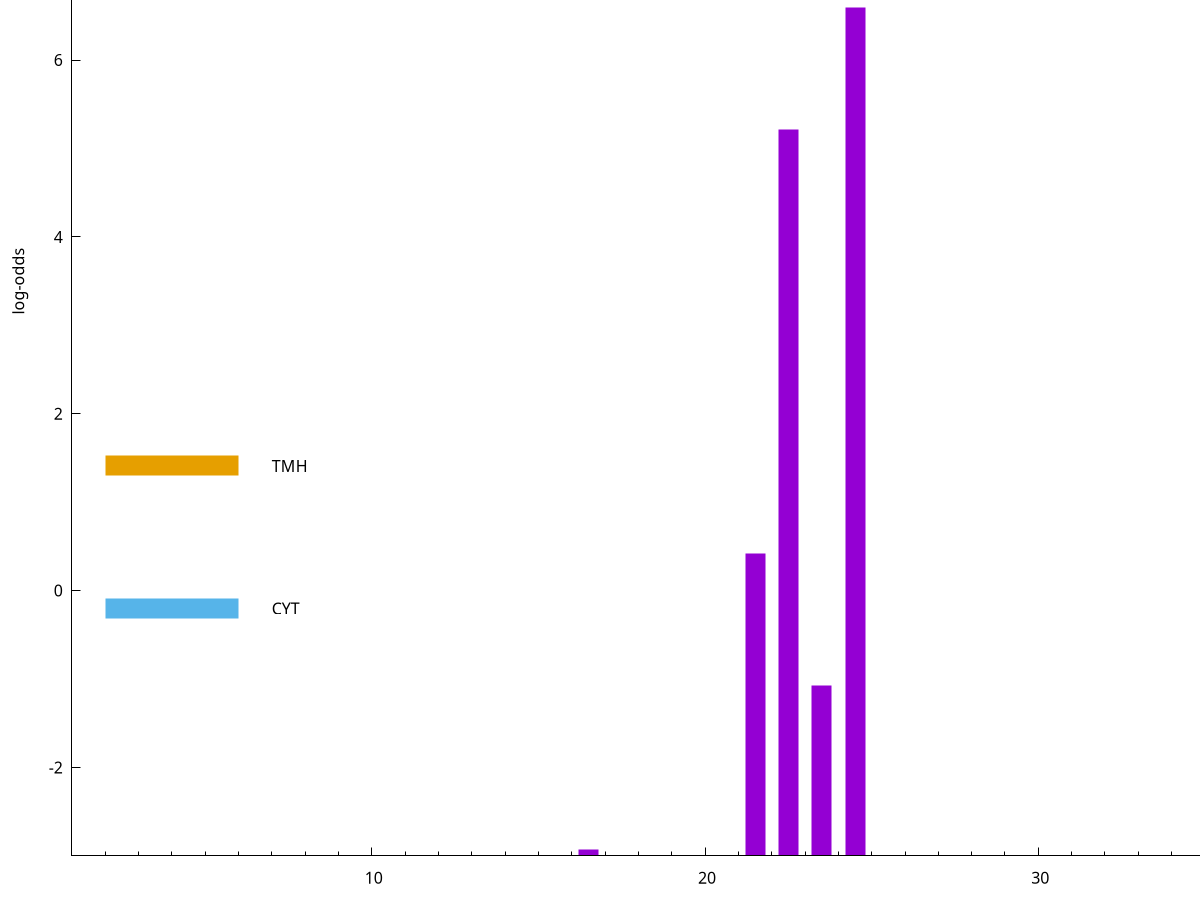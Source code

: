 set title "LipoP predictions for SRR3996236.gff"
set size 2., 1.4
set xrange [1:70] 
set mxtics 10
set yrange [-3:10]
set y2range [0:13]
set ylabel "log-odds"
set term postscript eps color solid "Helvetica" 30
set output "SRR3996236.gff6.eps"
set arrow from 2,7.08358 to 6,7.08358 nohead lt 1 lw 20
set label "SpI" at 7,7.08358
set arrow from 2,1.41016 to 6,1.41016 nohead lt 4 lw 20
set label "TMH" at 7,1.41016
set arrow from 2,-0.200913 to 6,-0.200913 nohead lt 3 lw 20
set label "CYT" at 7,-0.200913
set arrow from 2,7.08358 to 6,7.08358 nohead lt 1 lw 20
set label "SpI" at 7,7.08358
# NOTE: The scores below are the log-odds scores with the threshold
# NOTE: subtracted (a hack to make gnuplot make the histogram all
# NOTE: look nice).
plot "-" axes x1y2 title "" with impulses lt 1 lw 20
24.500000 9.592260
22.500000 8.210610
21.500000 3.415245
23.500000 1.926860
16.500000 0.068370
e
exit
